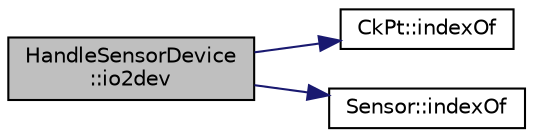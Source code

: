 digraph "HandleSensorDevice::io2dev"
{
  edge [fontname="Helvetica",fontsize="10",labelfontname="Helvetica",labelfontsize="10"];
  node [fontname="Helvetica",fontsize="10",shape=record];
  rankdir="LR";
  Node27 [label="HandleSensorDevice\l::io2dev",height=0.2,width=0.4,color="black", fillcolor="grey75", style="filled", fontcolor="black"];
  Node27 -> Node28 [color="midnightblue",fontsize="10",style="solid"];
  Node28 [label="CkPt::indexOf",height=0.2,width=0.4,color="black", fillcolor="white", style="filled",URL="$class_ck_pt.html#aae408d0f5cf84a8f4ac7d6281829c1f6"];
  Node27 -> Node29 [color="midnightblue",fontsize="10",style="solid"];
  Node29 [label="Sensor::indexOf",height=0.2,width=0.4,color="black", fillcolor="white", style="filled",URL="$class_sensor.html#a2d3ac12a2a7c609be7fd7ce3bd5d4c9b"];
}
